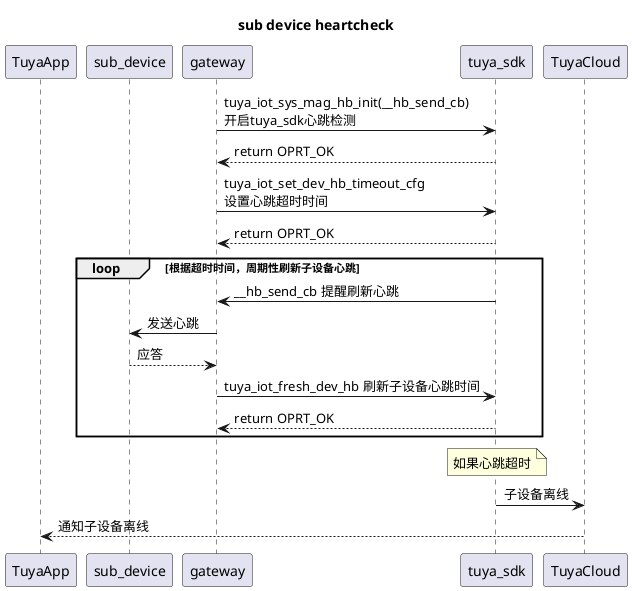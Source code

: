 ```uml
@startuml
title sub device heartcheck
participant TuyaApp
participant sub_device
participant gateway
participant tuya_sdk
participant TuyaCloud

gateway->tuya_sdk:tuya_iot_sys_mag_hb_init(__hb_send_cb)\n开启tuya_sdk心跳检测
tuya_sdk-->gateway:return OPRT_OK
gateway->tuya_sdk:tuya_iot_set_dev_hb_timeout_cfg\n设置心跳超时时间
tuya_sdk-->gateway:return OPRT_OK
loop 根据超时时间，周期性刷新子设备心跳
tuya_sdk->gateway:__hb_send_cb 提醒刷新心跳
gateway->sub_device:发送心跳
sub_device-->gateway:应答
gateway->tuya_sdk:tuya_iot_fresh_dev_hb 刷新子设备心跳时间
tuya_sdk-->gateway:return OPRT_OK
end
Note over tuya_sdk: 如果心跳超时
tuya_sdk->TuyaCloud:子设备离线
TuyaCloud-->TuyaApp:通知子设备离线
@enduml
```